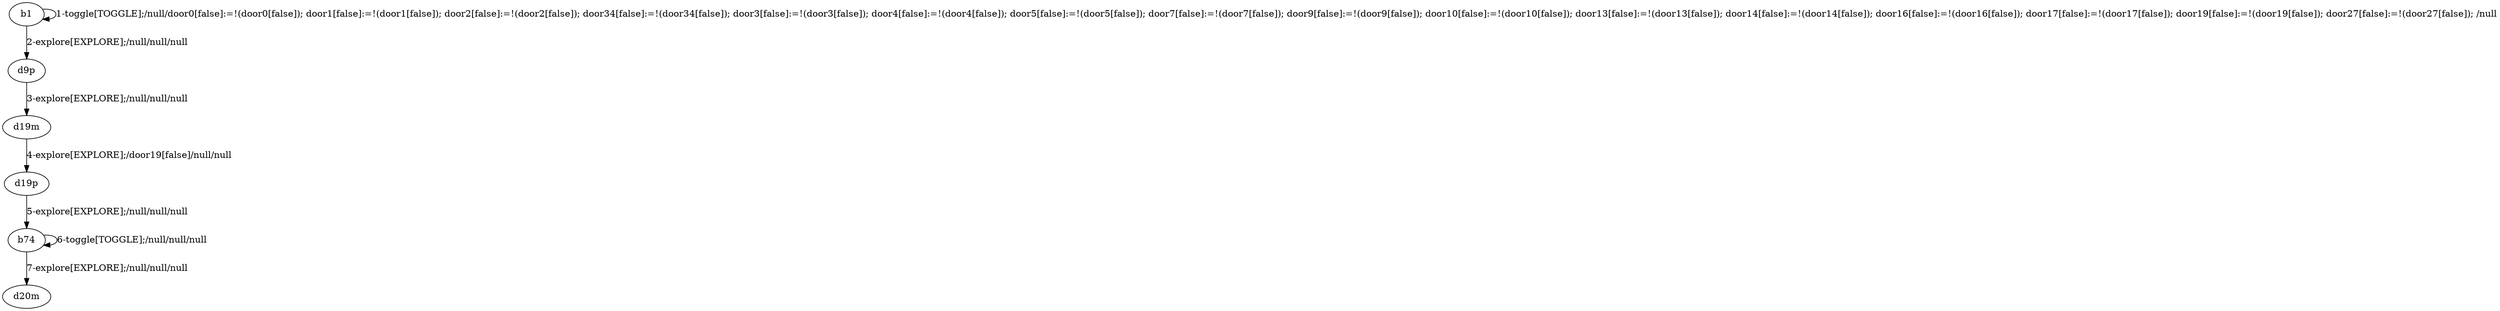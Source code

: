 # Total number of goals covered by this test: 1
# b74 --> b74

digraph g {
"b1" -> "b1" [label = "1-toggle[TOGGLE];/null/door0[false]:=!(door0[false]); door1[false]:=!(door1[false]); door2[false]:=!(door2[false]); door34[false]:=!(door34[false]); door3[false]:=!(door3[false]); door4[false]:=!(door4[false]); door5[false]:=!(door5[false]); door7[false]:=!(door7[false]); door9[false]:=!(door9[false]); door10[false]:=!(door10[false]); door13[false]:=!(door13[false]); door14[false]:=!(door14[false]); door16[false]:=!(door16[false]); door17[false]:=!(door17[false]); door19[false]:=!(door19[false]); door27[false]:=!(door27[false]); /null"];
"b1" -> "d9p" [label = "2-explore[EXPLORE];/null/null/null"];
"d9p" -> "d19m" [label = "3-explore[EXPLORE];/null/null/null"];
"d19m" -> "d19p" [label = "4-explore[EXPLORE];/door19[false]/null/null"];
"d19p" -> "b74" [label = "5-explore[EXPLORE];/null/null/null"];
"b74" -> "b74" [label = "6-toggle[TOGGLE];/null/null/null"];
"b74" -> "d20m" [label = "7-explore[EXPLORE];/null/null/null"];
}